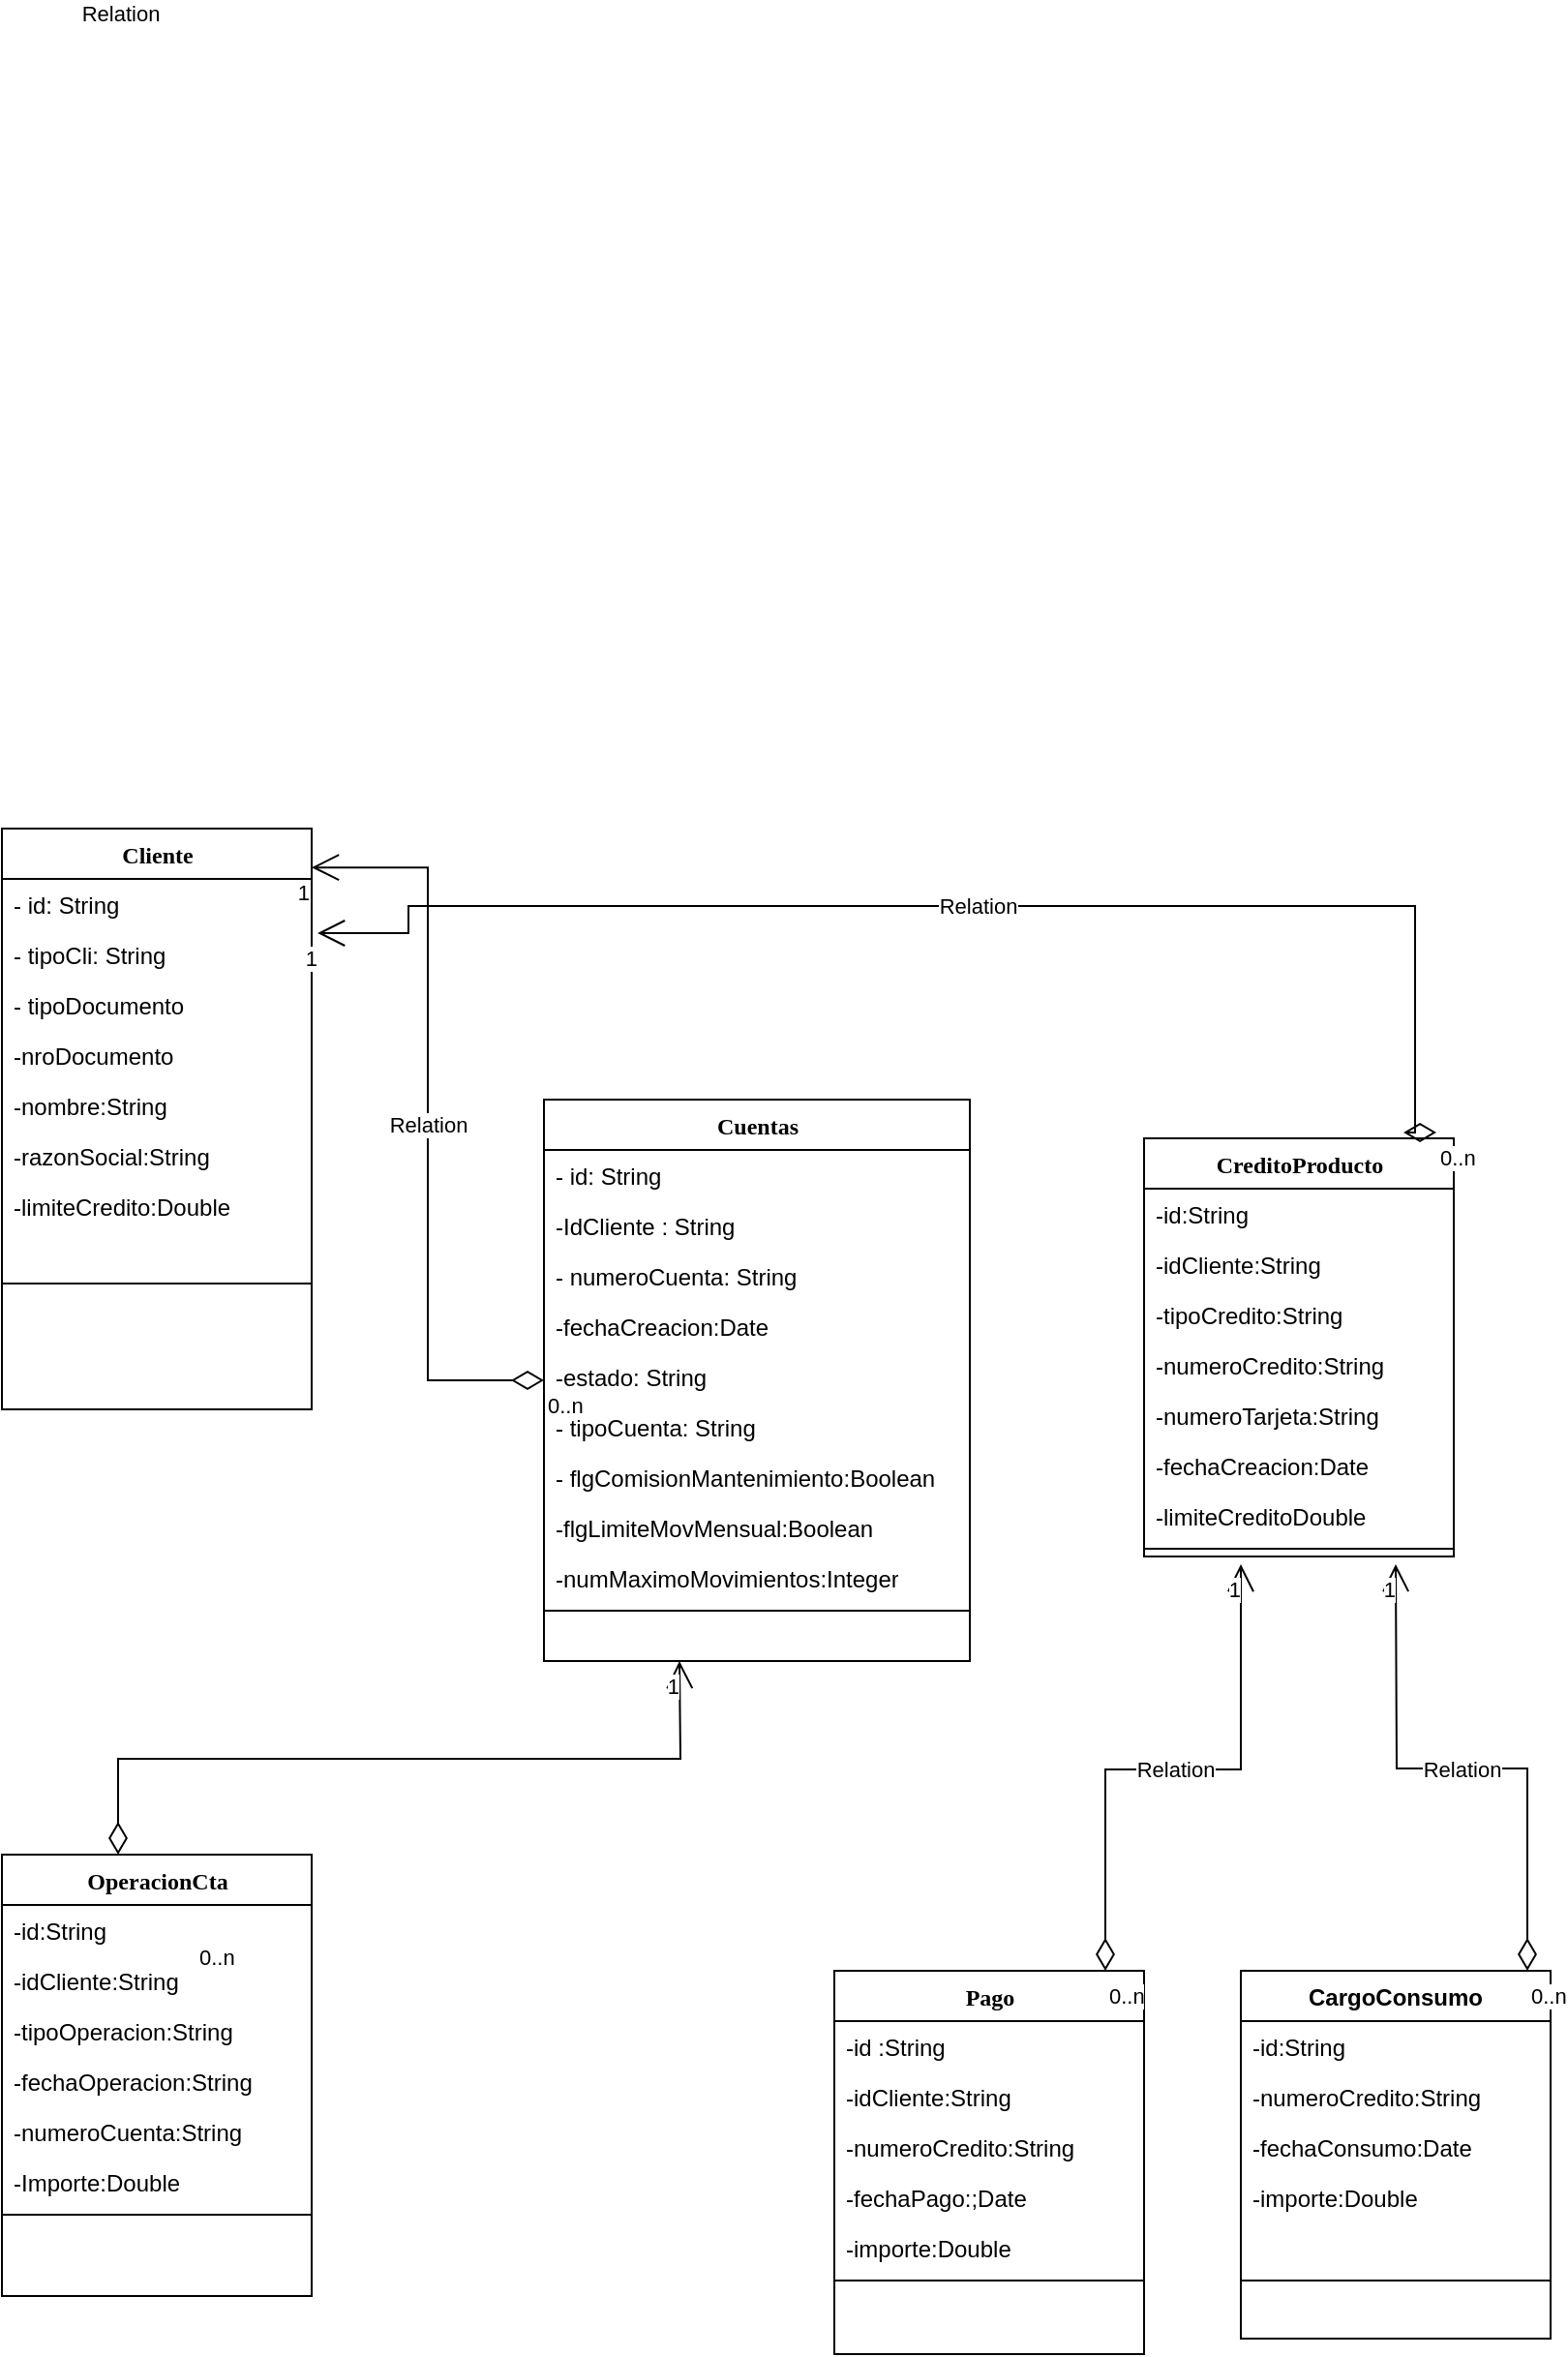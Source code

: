 <mxfile version="21.5.2" type="device">
  <diagram name="Page-1" id="9f46799a-70d6-7492-0946-bef42562c5a5">
    <mxGraphModel dx="3194" dy="1823" grid="1" gridSize="10" guides="1" tooltips="1" connect="1" arrows="1" fold="1" page="1" pageScale="1" pageWidth="980" pageHeight="690" background="none" math="0" shadow="0">
      <root>
        <mxCell id="0" />
        <mxCell id="1" parent="0" />
        <mxCell id="78961159f06e98e8-17" value="Cliente" style="swimlane;html=1;fontStyle=1;align=center;verticalAlign=top;childLayout=stackLayout;horizontal=1;startSize=26;horizontalStack=0;resizeParent=1;resizeLast=0;collapsible=1;marginBottom=0;swimlaneFillColor=#ffffff;rounded=0;shadow=0;comic=0;labelBackgroundColor=none;strokeWidth=1;fillColor=none;fontFamily=Verdana;fontSize=12" parent="1" vertex="1">
          <mxGeometry x="90" y="60" width="160" height="300" as="geometry" />
        </mxCell>
        <mxCell id="78961159f06e98e8-26" value="- id: String" style="text;html=1;strokeColor=none;fillColor=none;align=left;verticalAlign=top;spacingLeft=4;spacingRight=4;whiteSpace=wrap;overflow=hidden;rotatable=0;points=[[0,0.5],[1,0.5]];portConstraint=eastwest;" parent="78961159f06e98e8-17" vertex="1">
          <mxGeometry y="26" width="160" height="26" as="geometry" />
        </mxCell>
        <mxCell id="78961159f06e98e8-21" value="- tipoCli: String" style="text;html=1;strokeColor=none;fillColor=none;align=left;verticalAlign=top;spacingLeft=4;spacingRight=4;whiteSpace=wrap;overflow=hidden;rotatable=0;points=[[0,0.5],[1,0.5]];portConstraint=eastwest;" parent="78961159f06e98e8-17" vertex="1">
          <mxGeometry y="52" width="160" height="26" as="geometry" />
        </mxCell>
        <mxCell id="78961159f06e98e8-23" value="- tipoDocumento" style="text;html=1;strokeColor=none;fillColor=none;align=left;verticalAlign=top;spacingLeft=4;spacingRight=4;whiteSpace=wrap;overflow=hidden;rotatable=0;points=[[0,0.5],[1,0.5]];portConstraint=eastwest;" parent="78961159f06e98e8-17" vertex="1">
          <mxGeometry y="78" width="160" height="26" as="geometry" />
        </mxCell>
        <mxCell id="78961159f06e98e8-25" value="-nroDocumento" style="text;html=1;strokeColor=none;fillColor=none;align=left;verticalAlign=top;spacingLeft=4;spacingRight=4;whiteSpace=wrap;overflow=hidden;rotatable=0;points=[[0,0.5],[1,0.5]];portConstraint=eastwest;" parent="78961159f06e98e8-17" vertex="1">
          <mxGeometry y="104" width="160" height="26" as="geometry" />
        </mxCell>
        <mxCell id="78961159f06e98e8-24" value="-nombre:String" style="text;html=1;strokeColor=none;fillColor=none;align=left;verticalAlign=top;spacingLeft=4;spacingRight=4;whiteSpace=wrap;overflow=hidden;rotatable=0;points=[[0,0.5],[1,0.5]];portConstraint=eastwest;" parent="78961159f06e98e8-17" vertex="1">
          <mxGeometry y="130" width="160" height="26" as="geometry" />
        </mxCell>
        <mxCell id="UgS2O-ndpdjhdlmSkV__-20" value="-razonSocial:String" style="text;strokeColor=none;fillColor=none;align=left;verticalAlign=top;spacingLeft=4;spacingRight=4;overflow=hidden;rotatable=0;points=[[0,0.5],[1,0.5]];portConstraint=eastwest;whiteSpace=wrap;html=1;" parent="78961159f06e98e8-17" vertex="1">
          <mxGeometry y="156" width="160" height="26" as="geometry" />
        </mxCell>
        <mxCell id="yhIvjg0bPDiKMJQ-Juoj-1" value="-limiteCredito:Double" style="text;strokeColor=none;fillColor=none;align=left;verticalAlign=top;spacingLeft=4;spacingRight=4;overflow=hidden;rotatable=0;points=[[0,0.5],[1,0.5]];portConstraint=eastwest;whiteSpace=wrap;html=1;" vertex="1" parent="78961159f06e98e8-17">
          <mxGeometry y="182" width="160" height="26" as="geometry" />
        </mxCell>
        <mxCell id="78961159f06e98e8-19" value="" style="line;html=1;strokeWidth=1;fillColor=none;align=left;verticalAlign=middle;spacingTop=-1;spacingLeft=3;spacingRight=3;rotatable=0;labelPosition=right;points=[];portConstraint=eastwest;" parent="78961159f06e98e8-17" vertex="1">
          <mxGeometry y="208" width="160" height="54" as="geometry" />
        </mxCell>
        <mxCell id="78961159f06e98e8-30" value="Cuentas" style="swimlane;html=1;fontStyle=1;align=center;verticalAlign=top;childLayout=stackLayout;horizontal=1;startSize=26;horizontalStack=0;resizeParent=1;resizeLast=0;collapsible=1;marginBottom=0;swimlaneFillColor=#ffffff;rounded=0;shadow=0;comic=0;labelBackgroundColor=none;strokeWidth=1;fillColor=none;fontFamily=Verdana;fontSize=12" parent="1" vertex="1">
          <mxGeometry x="370" y="200" width="220" height="290" as="geometry" />
        </mxCell>
        <mxCell id="78961159f06e98e8-31" value="- id: String" style="text;html=1;strokeColor=none;fillColor=none;align=left;verticalAlign=top;spacingLeft=4;spacingRight=4;whiteSpace=wrap;overflow=hidden;rotatable=0;points=[[0,0.5],[1,0.5]];portConstraint=eastwest;" parent="78961159f06e98e8-30" vertex="1">
          <mxGeometry y="26" width="220" height="26" as="geometry" />
        </mxCell>
        <mxCell id="78961159f06e98e8-32" value="-IdCliente : String" style="text;html=1;strokeColor=none;fillColor=none;align=left;verticalAlign=top;spacingLeft=4;spacingRight=4;whiteSpace=wrap;overflow=hidden;rotatable=0;points=[[0,0.5],[1,0.5]];portConstraint=eastwest;" parent="78961159f06e98e8-30" vertex="1">
          <mxGeometry y="52" width="220" height="26" as="geometry" />
        </mxCell>
        <mxCell id="78961159f06e98e8-33" value="- numeroCuenta: String" style="text;html=1;strokeColor=none;fillColor=none;align=left;verticalAlign=top;spacingLeft=4;spacingRight=4;whiteSpace=wrap;overflow=hidden;rotatable=0;points=[[0,0.5],[1,0.5]];portConstraint=eastwest;" parent="78961159f06e98e8-30" vertex="1">
          <mxGeometry y="78" width="220" height="26" as="geometry" />
        </mxCell>
        <mxCell id="78961159f06e98e8-34" value="-fechaCreacion:Date" style="text;html=1;strokeColor=none;fillColor=none;align=left;verticalAlign=top;spacingLeft=4;spacingRight=4;whiteSpace=wrap;overflow=hidden;rotatable=0;points=[[0,0.5],[1,0.5]];portConstraint=eastwest;" parent="78961159f06e98e8-30" vertex="1">
          <mxGeometry y="104" width="220" height="26" as="geometry" />
        </mxCell>
        <mxCell id="78961159f06e98e8-36" value="-estado: String" style="text;html=1;strokeColor=none;fillColor=none;align=left;verticalAlign=top;spacingLeft=4;spacingRight=4;whiteSpace=wrap;overflow=hidden;rotatable=0;points=[[0,0.5],[1,0.5]];portConstraint=eastwest;" parent="78961159f06e98e8-30" vertex="1">
          <mxGeometry y="130" width="220" height="26" as="geometry" />
        </mxCell>
        <mxCell id="78961159f06e98e8-37" value="- tipoCuenta: String" style="text;html=1;strokeColor=none;fillColor=none;align=left;verticalAlign=top;spacingLeft=4;spacingRight=4;whiteSpace=wrap;overflow=hidden;rotatable=0;points=[[0,0.5],[1,0.5]];portConstraint=eastwest;" parent="78961159f06e98e8-30" vertex="1">
          <mxGeometry y="156" width="220" height="26" as="geometry" />
        </mxCell>
        <mxCell id="yhIvjg0bPDiKMJQ-Juoj-2" value="- flgComisionMantenimiento:Boolean" style="text;strokeColor=none;fillColor=none;align=left;verticalAlign=top;spacingLeft=4;spacingRight=4;overflow=hidden;rotatable=0;points=[[0,0.5],[1,0.5]];portConstraint=eastwest;whiteSpace=wrap;html=1;" vertex="1" parent="78961159f06e98e8-30">
          <mxGeometry y="182" width="220" height="26" as="geometry" />
        </mxCell>
        <mxCell id="yhIvjg0bPDiKMJQ-Juoj-4" value="-flgLimiteMovMensual:Boolean" style="text;strokeColor=none;fillColor=none;align=left;verticalAlign=top;spacingLeft=4;spacingRight=4;overflow=hidden;rotatable=0;points=[[0,0.5],[1,0.5]];portConstraint=eastwest;whiteSpace=wrap;html=1;" vertex="1" parent="78961159f06e98e8-30">
          <mxGeometry y="208" width="220" height="26" as="geometry" />
        </mxCell>
        <mxCell id="yhIvjg0bPDiKMJQ-Juoj-5" value="-numMaximoMovimientos:Integer" style="text;strokeColor=none;fillColor=none;align=left;verticalAlign=top;spacingLeft=4;spacingRight=4;overflow=hidden;rotatable=0;points=[[0,0.5],[1,0.5]];portConstraint=eastwest;whiteSpace=wrap;html=1;" vertex="1" parent="78961159f06e98e8-30">
          <mxGeometry y="234" width="220" height="26" as="geometry" />
        </mxCell>
        <mxCell id="78961159f06e98e8-38" value="" style="line;html=1;strokeWidth=1;fillColor=none;align=left;verticalAlign=middle;spacingTop=-1;spacingLeft=3;spacingRight=3;rotatable=0;labelPosition=right;points=[];portConstraint=eastwest;" parent="78961159f06e98e8-30" vertex="1">
          <mxGeometry y="260" width="220" height="8" as="geometry" />
        </mxCell>
        <mxCell id="78961159f06e98e8-43" value="CreditoProducto" style="swimlane;html=1;fontStyle=1;align=center;verticalAlign=top;childLayout=stackLayout;horizontal=1;startSize=26;horizontalStack=0;resizeParent=1;resizeLast=0;collapsible=1;marginBottom=0;swimlaneFillColor=#ffffff;rounded=0;shadow=0;comic=0;labelBackgroundColor=none;strokeWidth=1;fillColor=none;fontFamily=Verdana;fontSize=12" parent="1" vertex="1">
          <mxGeometry x="680" y="220" width="160" height="216" as="geometry" />
        </mxCell>
        <mxCell id="yhIvjg0bPDiKMJQ-Juoj-19" value="-id:String" style="text;strokeColor=none;fillColor=none;align=left;verticalAlign=top;spacingLeft=4;spacingRight=4;overflow=hidden;rotatable=0;points=[[0,0.5],[1,0.5]];portConstraint=eastwest;whiteSpace=wrap;html=1;" vertex="1" parent="78961159f06e98e8-43">
          <mxGeometry y="26" width="160" height="26" as="geometry" />
        </mxCell>
        <mxCell id="78961159f06e98e8-44" value="-idCliente:String" style="text;html=1;strokeColor=none;fillColor=none;align=left;verticalAlign=top;spacingLeft=4;spacingRight=4;whiteSpace=wrap;overflow=hidden;rotatable=0;points=[[0,0.5],[1,0.5]];portConstraint=eastwest;" parent="78961159f06e98e8-43" vertex="1">
          <mxGeometry y="52" width="160" height="26" as="geometry" />
        </mxCell>
        <mxCell id="78961159f06e98e8-45" value="-tipoCredito:String" style="text;html=1;strokeColor=none;fillColor=none;align=left;verticalAlign=top;spacingLeft=4;spacingRight=4;whiteSpace=wrap;overflow=hidden;rotatable=0;points=[[0,0.5],[1,0.5]];portConstraint=eastwest;" parent="78961159f06e98e8-43" vertex="1">
          <mxGeometry y="78" width="160" height="26" as="geometry" />
        </mxCell>
        <mxCell id="78961159f06e98e8-49" value="-numeroCredito:String" style="text;html=1;strokeColor=none;fillColor=none;align=left;verticalAlign=top;spacingLeft=4;spacingRight=4;whiteSpace=wrap;overflow=hidden;rotatable=0;points=[[0,0.5],[1,0.5]];portConstraint=eastwest;" parent="78961159f06e98e8-43" vertex="1">
          <mxGeometry y="104" width="160" height="26" as="geometry" />
        </mxCell>
        <mxCell id="78961159f06e98e8-50" value="-numeroTarjeta:String" style="text;html=1;strokeColor=none;fillColor=none;align=left;verticalAlign=top;spacingLeft=4;spacingRight=4;whiteSpace=wrap;overflow=hidden;rotatable=0;points=[[0,0.5],[1,0.5]];portConstraint=eastwest;" parent="78961159f06e98e8-43" vertex="1">
          <mxGeometry y="130" width="160" height="26" as="geometry" />
        </mxCell>
        <mxCell id="yhIvjg0bPDiKMJQ-Juoj-6" value="-fechaCreacion:Date" style="text;strokeColor=none;fillColor=none;align=left;verticalAlign=top;spacingLeft=4;spacingRight=4;overflow=hidden;rotatable=0;points=[[0,0.5],[1,0.5]];portConstraint=eastwest;whiteSpace=wrap;html=1;" vertex="1" parent="78961159f06e98e8-43">
          <mxGeometry y="156" width="160" height="26" as="geometry" />
        </mxCell>
        <mxCell id="yhIvjg0bPDiKMJQ-Juoj-7" value="-limiteCreditoDouble" style="text;strokeColor=none;fillColor=none;align=left;verticalAlign=top;spacingLeft=4;spacingRight=4;overflow=hidden;rotatable=0;points=[[0,0.5],[1,0.5]];portConstraint=eastwest;whiteSpace=wrap;html=1;" vertex="1" parent="78961159f06e98e8-43">
          <mxGeometry y="182" width="160" height="26" as="geometry" />
        </mxCell>
        <mxCell id="78961159f06e98e8-51" value="" style="line;html=1;strokeWidth=1;fillColor=none;align=left;verticalAlign=middle;spacingTop=-1;spacingLeft=3;spacingRight=3;rotatable=0;labelPosition=right;points=[];portConstraint=eastwest;" parent="78961159f06e98e8-43" vertex="1">
          <mxGeometry y="208" width="160" height="8" as="geometry" />
        </mxCell>
        <mxCell id="78961159f06e98e8-56" value="OperacionCta" style="swimlane;html=1;fontStyle=1;align=center;verticalAlign=top;childLayout=stackLayout;horizontal=1;startSize=26;horizontalStack=0;resizeParent=1;resizeLast=0;collapsible=1;marginBottom=0;swimlaneFillColor=#ffffff;rounded=0;shadow=0;comic=0;labelBackgroundColor=none;strokeWidth=1;fillColor=none;fontFamily=Verdana;fontSize=12" parent="1" vertex="1">
          <mxGeometry x="90" y="590" width="160" height="228" as="geometry" />
        </mxCell>
        <mxCell id="78961159f06e98e8-58" value="-id:String" style="text;html=1;strokeColor=none;fillColor=none;align=left;verticalAlign=top;spacingLeft=4;spacingRight=4;whiteSpace=wrap;overflow=hidden;rotatable=0;points=[[0,0.5],[1,0.5]];portConstraint=eastwest;" parent="78961159f06e98e8-56" vertex="1">
          <mxGeometry y="26" width="160" height="26" as="geometry" />
        </mxCell>
        <mxCell id="78961159f06e98e8-57" value="-idCliente:String" style="text;html=1;strokeColor=none;fillColor=none;align=left;verticalAlign=top;spacingLeft=4;spacingRight=4;whiteSpace=wrap;overflow=hidden;rotatable=0;points=[[0,0.5],[1,0.5]];portConstraint=eastwest;" parent="78961159f06e98e8-56" vertex="1">
          <mxGeometry y="52" width="160" height="26" as="geometry" />
        </mxCell>
        <mxCell id="78961159f06e98e8-59" value="-tipoOperacion:String" style="text;html=1;strokeColor=none;fillColor=none;align=left;verticalAlign=top;spacingLeft=4;spacingRight=4;whiteSpace=wrap;overflow=hidden;rotatable=0;points=[[0,0.5],[1,0.5]];portConstraint=eastwest;" parent="78961159f06e98e8-56" vertex="1">
          <mxGeometry y="78" width="160" height="26" as="geometry" />
        </mxCell>
        <mxCell id="78961159f06e98e8-61" value="-fechaOperacion:String" style="text;html=1;strokeColor=none;fillColor=none;align=left;verticalAlign=top;spacingLeft=4;spacingRight=4;whiteSpace=wrap;overflow=hidden;rotatable=0;points=[[0,0.5],[1,0.5]];portConstraint=eastwest;" parent="78961159f06e98e8-56" vertex="1">
          <mxGeometry y="104" width="160" height="26" as="geometry" />
        </mxCell>
        <mxCell id="yhIvjg0bPDiKMJQ-Juoj-8" value="-numeroCuenta:String" style="text;strokeColor=none;fillColor=none;align=left;verticalAlign=top;spacingLeft=4;spacingRight=4;overflow=hidden;rotatable=0;points=[[0,0.5],[1,0.5]];portConstraint=eastwest;whiteSpace=wrap;html=1;" vertex="1" parent="78961159f06e98e8-56">
          <mxGeometry y="130" width="160" height="26" as="geometry" />
        </mxCell>
        <mxCell id="yhIvjg0bPDiKMJQ-Juoj-9" value="-Importe:Double" style="text;strokeColor=none;fillColor=none;align=left;verticalAlign=top;spacingLeft=4;spacingRight=4;overflow=hidden;rotatable=0;points=[[0,0.5],[1,0.5]];portConstraint=eastwest;whiteSpace=wrap;html=1;" vertex="1" parent="78961159f06e98e8-56">
          <mxGeometry y="156" width="160" height="26" as="geometry" />
        </mxCell>
        <mxCell id="78961159f06e98e8-64" value="" style="line;html=1;strokeWidth=1;fillColor=none;align=left;verticalAlign=middle;spacingTop=-1;spacingLeft=3;spacingRight=3;rotatable=0;labelPosition=right;points=[];portConstraint=eastwest;" parent="78961159f06e98e8-56" vertex="1">
          <mxGeometry y="182" width="160" height="8" as="geometry" />
        </mxCell>
        <mxCell id="78961159f06e98e8-69" value="Pago" style="swimlane;html=1;fontStyle=1;align=center;verticalAlign=top;childLayout=stackLayout;horizontal=1;startSize=26;horizontalStack=0;resizeParent=1;resizeLast=0;collapsible=1;marginBottom=0;swimlaneFillColor=#ffffff;rounded=0;shadow=0;comic=0;labelBackgroundColor=none;strokeWidth=1;fillColor=none;fontFamily=Verdana;fontSize=12" parent="1" vertex="1">
          <mxGeometry x="520" y="650" width="160" height="198" as="geometry" />
        </mxCell>
        <mxCell id="78961159f06e98e8-70" value="-id :String" style="text;html=1;strokeColor=none;fillColor=none;align=left;verticalAlign=top;spacingLeft=4;spacingRight=4;whiteSpace=wrap;overflow=hidden;rotatable=0;points=[[0,0.5],[1,0.5]];portConstraint=eastwest;" parent="78961159f06e98e8-69" vertex="1">
          <mxGeometry y="26" width="160" height="26" as="geometry" />
        </mxCell>
        <mxCell id="78961159f06e98e8-71" value="-idCliente:String" style="text;html=1;strokeColor=none;fillColor=none;align=left;verticalAlign=top;spacingLeft=4;spacingRight=4;whiteSpace=wrap;overflow=hidden;rotatable=0;points=[[0,0.5],[1,0.5]];portConstraint=eastwest;" parent="78961159f06e98e8-69" vertex="1">
          <mxGeometry y="52" width="160" height="26" as="geometry" />
        </mxCell>
        <mxCell id="78961159f06e98e8-72" value="-numeroCredito:String" style="text;html=1;strokeColor=none;fillColor=none;align=left;verticalAlign=top;spacingLeft=4;spacingRight=4;whiteSpace=wrap;overflow=hidden;rotatable=0;points=[[0,0.5],[1,0.5]];portConstraint=eastwest;" parent="78961159f06e98e8-69" vertex="1">
          <mxGeometry y="78" width="160" height="26" as="geometry" />
        </mxCell>
        <mxCell id="78961159f06e98e8-74" value="-fechaPago:;Date" style="text;html=1;strokeColor=none;fillColor=none;align=left;verticalAlign=top;spacingLeft=4;spacingRight=4;whiteSpace=wrap;overflow=hidden;rotatable=0;points=[[0,0.5],[1,0.5]];portConstraint=eastwest;" parent="78961159f06e98e8-69" vertex="1">
          <mxGeometry y="104" width="160" height="26" as="geometry" />
        </mxCell>
        <mxCell id="yhIvjg0bPDiKMJQ-Juoj-11" value="-importe:Double" style="text;strokeColor=none;fillColor=none;align=left;verticalAlign=top;spacingLeft=4;spacingRight=4;overflow=hidden;rotatable=0;points=[[0,0.5],[1,0.5]];portConstraint=eastwest;whiteSpace=wrap;html=1;" vertex="1" parent="78961159f06e98e8-69">
          <mxGeometry y="130" width="160" height="26" as="geometry" />
        </mxCell>
        <mxCell id="78961159f06e98e8-77" value="" style="line;html=1;strokeWidth=1;fillColor=none;align=left;verticalAlign=middle;spacingTop=-1;spacingLeft=3;spacingRight=3;rotatable=0;labelPosition=right;points=[];portConstraint=eastwest;" parent="78961159f06e98e8-69" vertex="1">
          <mxGeometry y="156" width="160" height="8" as="geometry" />
        </mxCell>
        <mxCell id="yhIvjg0bPDiKMJQ-Juoj-12" value="CargoConsumo" style="swimlane;fontStyle=1;align=center;verticalAlign=top;childLayout=stackLayout;horizontal=1;startSize=26;horizontalStack=0;resizeParent=1;resizeParentMax=0;resizeLast=0;collapsible=1;marginBottom=0;whiteSpace=wrap;html=1;" vertex="1" parent="1">
          <mxGeometry x="730" y="650" width="160" height="190" as="geometry" />
        </mxCell>
        <mxCell id="yhIvjg0bPDiKMJQ-Juoj-13" value="-id:String" style="text;strokeColor=none;fillColor=none;align=left;verticalAlign=top;spacingLeft=4;spacingRight=4;overflow=hidden;rotatable=0;points=[[0,0.5],[1,0.5]];portConstraint=eastwest;whiteSpace=wrap;html=1;" vertex="1" parent="yhIvjg0bPDiKMJQ-Juoj-12">
          <mxGeometry y="26" width="160" height="26" as="geometry" />
        </mxCell>
        <mxCell id="yhIvjg0bPDiKMJQ-Juoj-17" value="-numeroCredito:String" style="text;strokeColor=none;fillColor=none;align=left;verticalAlign=top;spacingLeft=4;spacingRight=4;overflow=hidden;rotatable=0;points=[[0,0.5],[1,0.5]];portConstraint=eastwest;whiteSpace=wrap;html=1;" vertex="1" parent="yhIvjg0bPDiKMJQ-Juoj-12">
          <mxGeometry y="52" width="160" height="26" as="geometry" />
        </mxCell>
        <mxCell id="yhIvjg0bPDiKMJQ-Juoj-18" value="-fechaConsumo:Date" style="text;strokeColor=none;fillColor=none;align=left;verticalAlign=top;spacingLeft=4;spacingRight=4;overflow=hidden;rotatable=0;points=[[0,0.5],[1,0.5]];portConstraint=eastwest;whiteSpace=wrap;html=1;" vertex="1" parent="yhIvjg0bPDiKMJQ-Juoj-12">
          <mxGeometry y="78" width="160" height="26" as="geometry" />
        </mxCell>
        <mxCell id="yhIvjg0bPDiKMJQ-Juoj-16" value="-importe:Double" style="text;strokeColor=none;fillColor=none;align=left;verticalAlign=top;spacingLeft=4;spacingRight=4;overflow=hidden;rotatable=0;points=[[0,0.5],[1,0.5]];portConstraint=eastwest;whiteSpace=wrap;html=1;" vertex="1" parent="yhIvjg0bPDiKMJQ-Juoj-12">
          <mxGeometry y="104" width="160" height="26" as="geometry" />
        </mxCell>
        <mxCell id="yhIvjg0bPDiKMJQ-Juoj-14" value="" style="line;strokeWidth=1;fillColor=none;align=left;verticalAlign=middle;spacingTop=-1;spacingLeft=3;spacingRight=3;rotatable=0;labelPosition=right;points=[];portConstraint=eastwest;strokeColor=inherit;" vertex="1" parent="yhIvjg0bPDiKMJQ-Juoj-12">
          <mxGeometry y="130" width="160" height="60" as="geometry" />
        </mxCell>
        <mxCell id="yhIvjg0bPDiKMJQ-Juoj-26" value="Relation" style="endArrow=open;html=1;endSize=12;startArrow=diamondThin;startSize=14;startFill=0;edgeStyle=orthogonalEdgeStyle;rounded=0;entryX=1;entryY=0.067;entryDx=0;entryDy=0;entryPerimeter=0;" edge="1" parent="1" source="78961159f06e98e8-30" target="78961159f06e98e8-17">
          <mxGeometry relative="1" as="geometry">
            <mxPoint x="1260" y="580" as="sourcePoint" />
            <mxPoint x="1420" y="580" as="targetPoint" />
          </mxGeometry>
        </mxCell>
        <mxCell id="yhIvjg0bPDiKMJQ-Juoj-27" value="0..n" style="edgeLabel;resizable=0;html=1;align=left;verticalAlign=top;" connectable="0" vertex="1" parent="yhIvjg0bPDiKMJQ-Juoj-26">
          <mxGeometry x="-1" relative="1" as="geometry" />
        </mxCell>
        <mxCell id="yhIvjg0bPDiKMJQ-Juoj-28" value="1" style="edgeLabel;resizable=0;html=1;align=right;verticalAlign=top;" connectable="0" vertex="1" parent="yhIvjg0bPDiKMJQ-Juoj-26">
          <mxGeometry x="1" relative="1" as="geometry" />
        </mxCell>
        <mxCell id="yhIvjg0bPDiKMJQ-Juoj-29" value="Relation" style="endArrow=open;html=1;endSize=12;startArrow=diamondThin;startSize=14;startFill=0;edgeStyle=orthogonalEdgeStyle;rounded=0;entryX=1.019;entryY=0.077;entryDx=0;entryDy=0;entryPerimeter=0;exitX=0.944;exitY=-0.014;exitDx=0;exitDy=0;exitPerimeter=0;" edge="1" parent="1" source="78961159f06e98e8-43" target="78961159f06e98e8-21">
          <mxGeometry relative="1" as="geometry">
            <mxPoint x="1230" y="570" as="sourcePoint" />
            <mxPoint x="1420" y="580" as="targetPoint" />
            <Array as="points">
              <mxPoint x="820" y="217" />
              <mxPoint x="820" y="100" />
              <mxPoint x="300" y="100" />
              <mxPoint x="300" y="114" />
            </Array>
          </mxGeometry>
        </mxCell>
        <mxCell id="yhIvjg0bPDiKMJQ-Juoj-30" value="0..n" style="edgeLabel;resizable=0;html=1;align=left;verticalAlign=top;" connectable="0" vertex="1" parent="yhIvjg0bPDiKMJQ-Juoj-29">
          <mxGeometry x="-1" relative="1" as="geometry" />
        </mxCell>
        <mxCell id="yhIvjg0bPDiKMJQ-Juoj-31" value="1" style="edgeLabel;resizable=0;html=1;align=right;verticalAlign=top;" connectable="0" vertex="1" parent="yhIvjg0bPDiKMJQ-Juoj-29">
          <mxGeometry x="1" relative="1" as="geometry" />
        </mxCell>
        <mxCell id="yhIvjg0bPDiKMJQ-Juoj-32" value="Relation" style="endArrow=open;html=1;endSize=12;startArrow=diamondThin;startSize=14;startFill=0;edgeStyle=orthogonalEdgeStyle;rounded=0;exitX=0.375;exitY=0;exitDx=0;exitDy=0;exitPerimeter=0;" edge="1" parent="1" source="78961159f06e98e8-56">
          <mxGeometry x="-1" y="-1001" relative="1" as="geometry">
            <mxPoint x="130" y="530" as="sourcePoint" />
            <mxPoint x="440" y="490" as="targetPoint" />
            <mxPoint x="-1000" y="-951" as="offset" />
          </mxGeometry>
        </mxCell>
        <mxCell id="yhIvjg0bPDiKMJQ-Juoj-33" value="0..n" style="edgeLabel;resizable=0;html=1;align=left;verticalAlign=top;" connectable="0" vertex="1" parent="yhIvjg0bPDiKMJQ-Juoj-32">
          <mxGeometry x="-1" relative="1" as="geometry">
            <mxPoint x="40" y="40" as="offset" />
          </mxGeometry>
        </mxCell>
        <mxCell id="yhIvjg0bPDiKMJQ-Juoj-34" value="1" style="edgeLabel;resizable=0;html=1;align=right;verticalAlign=top;" connectable="0" vertex="1" parent="yhIvjg0bPDiKMJQ-Juoj-32">
          <mxGeometry x="1" relative="1" as="geometry" />
        </mxCell>
        <mxCell id="yhIvjg0bPDiKMJQ-Juoj-35" value="Relation" style="endArrow=open;html=1;endSize=12;startArrow=diamondThin;startSize=14;startFill=0;edgeStyle=orthogonalEdgeStyle;rounded=0;exitX=0.331;exitY=0;exitDx=0;exitDy=0;exitPerimeter=0;" edge="1" parent="1">
          <mxGeometry relative="1" as="geometry">
            <mxPoint x="660" y="650" as="sourcePoint" />
            <mxPoint x="730" y="440" as="targetPoint" />
            <Array as="points">
              <mxPoint x="660" y="546" />
              <mxPoint x="730" y="546" />
              <mxPoint x="730" y="440" />
            </Array>
          </mxGeometry>
        </mxCell>
        <mxCell id="yhIvjg0bPDiKMJQ-Juoj-36" value="0..n" style="edgeLabel;resizable=0;html=1;align=left;verticalAlign=top;" connectable="0" vertex="1" parent="yhIvjg0bPDiKMJQ-Juoj-35">
          <mxGeometry x="-1" relative="1" as="geometry" />
        </mxCell>
        <mxCell id="yhIvjg0bPDiKMJQ-Juoj-37" value="1" style="edgeLabel;resizable=0;html=1;align=right;verticalAlign=top;" connectable="0" vertex="1" parent="yhIvjg0bPDiKMJQ-Juoj-35">
          <mxGeometry x="1" relative="1" as="geometry" />
        </mxCell>
        <mxCell id="yhIvjg0bPDiKMJQ-Juoj-38" value="Relation" style="endArrow=open;html=1;endSize=12;startArrow=diamondThin;startSize=14;startFill=0;edgeStyle=orthogonalEdgeStyle;rounded=0;exitX=0.925;exitY=0;exitDx=0;exitDy=0;exitPerimeter=0;" edge="1" parent="1" source="yhIvjg0bPDiKMJQ-Juoj-12">
          <mxGeometry relative="1" as="geometry">
            <mxPoint x="1260" y="480" as="sourcePoint" />
            <mxPoint x="810" y="440" as="targetPoint" />
          </mxGeometry>
        </mxCell>
        <mxCell id="yhIvjg0bPDiKMJQ-Juoj-39" value="0..n" style="edgeLabel;resizable=0;html=1;align=left;verticalAlign=top;" connectable="0" vertex="1" parent="yhIvjg0bPDiKMJQ-Juoj-38">
          <mxGeometry x="-1" relative="1" as="geometry" />
        </mxCell>
        <mxCell id="yhIvjg0bPDiKMJQ-Juoj-40" value="1" style="edgeLabel;resizable=0;html=1;align=right;verticalAlign=top;" connectable="0" vertex="1" parent="yhIvjg0bPDiKMJQ-Juoj-38">
          <mxGeometry x="1" relative="1" as="geometry" />
        </mxCell>
      </root>
    </mxGraphModel>
  </diagram>
</mxfile>

